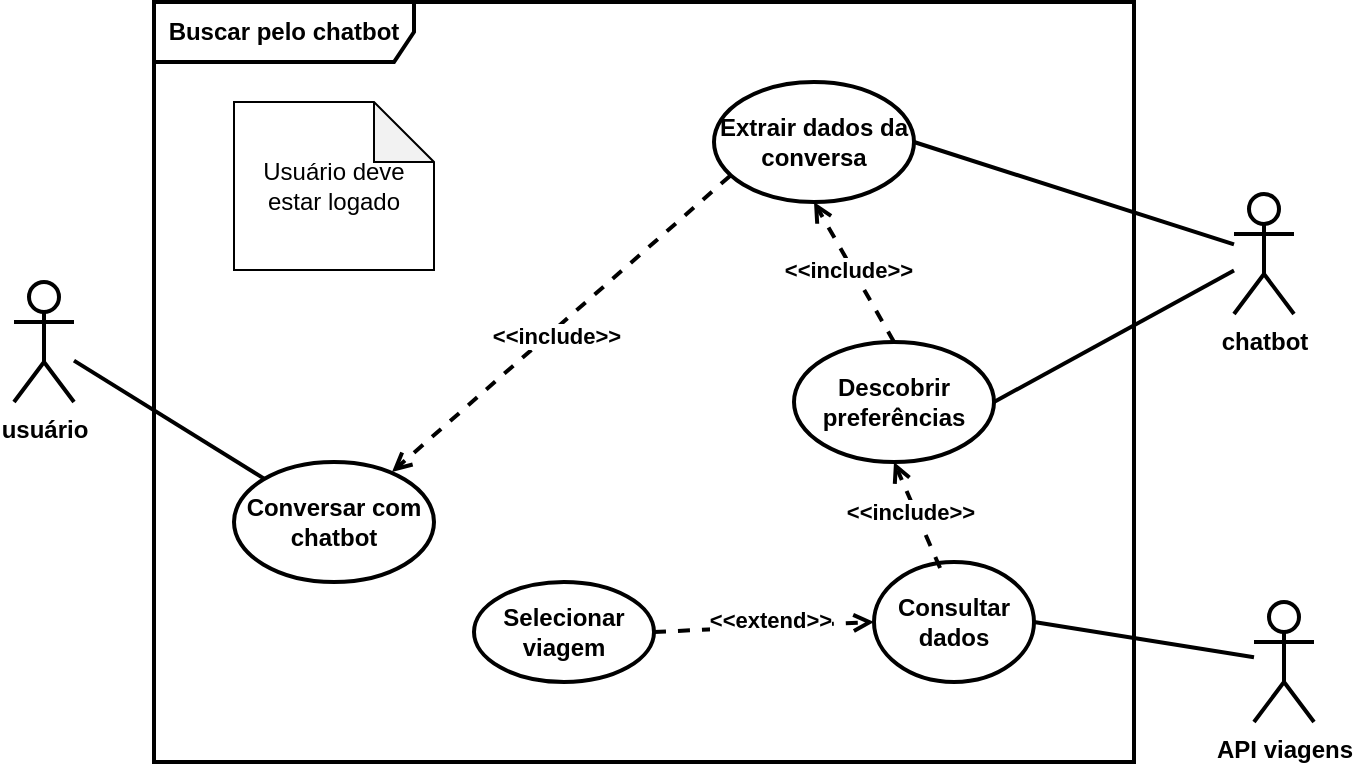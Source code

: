 <mxfile version="27.1.4">
  <diagram name="Página-1" id="RcQq__Dq9I9H1F5utuYt">
    <mxGraphModel grid="1" page="1" gridSize="10" guides="1" tooltips="1" connect="1" arrows="1" fold="1" pageScale="1" pageWidth="827" pageHeight="1169" math="0" shadow="0">
      <root>
        <mxCell id="0" />
        <mxCell id="1" parent="0" />
        <mxCell id="ve8m1qNhK9J5p1-K2056-12" style="edgeStyle=orthogonalEdgeStyle;rounded=0;orthogonalLoop=1;jettySize=auto;html=1;exitX=0.5;exitY=0.5;exitDx=0;exitDy=0;exitPerimeter=0;entryX=0;entryY=0.5;entryDx=0;entryDy=0;strokeColor=none;" edge="1" parent="1" source="ve8m1qNhK9J5p1-K2056-14" target="ve8m1qNhK9J5p1-K2056-17">
          <mxGeometry relative="1" as="geometry" />
        </mxCell>
        <mxCell id="ve8m1qNhK9J5p1-K2056-13" value="" style="endArrow=none;html=1;rounded=0;strokeWidth=2;" edge="1" parent="1" source="ve8m1qNhK9J5p1-K2056-14" target="ve8m1qNhK9J5p1-K2056-17">
          <mxGeometry width="50" height="50" relative="1" as="geometry">
            <mxPoint x="9" y="200" as="sourcePoint" />
            <mxPoint x="339" y="290" as="targetPoint" />
          </mxGeometry>
        </mxCell>
        <mxCell id="ve8m1qNhK9J5p1-K2056-14" value="usuário" style="shape=umlActor;verticalLabelPosition=bottom;verticalAlign=top;html=1;outlineConnect=0;strokeWidth=2;fontStyle=1" vertex="1" parent="1">
          <mxGeometry x="80" y="230" width="30" height="60" as="geometry" />
        </mxCell>
        <mxCell id="ve8m1qNhK9J5p1-K2056-17" value="Conversar com chatbot" style="ellipse;whiteSpace=wrap;html=1;fontStyle=1;strokeWidth=2;" vertex="1" parent="1">
          <mxGeometry x="190" y="320" width="100" height="60" as="geometry" />
        </mxCell>
        <mxCell id="ve8m1qNhK9J5p1-K2056-20" value="" style="endArrow=open;html=1;rounded=0;dashed=1;exitX=0.08;exitY=0.783;exitDx=0;exitDy=0;entryX=0.79;entryY=0.083;entryDx=0;entryDy=0;endFill=0;strokeWidth=2;fontStyle=1;exitPerimeter=0;entryPerimeter=0;" edge="1" parent="1" source="ve8m1qNhK9J5p1-K2056-22" target="ve8m1qNhK9J5p1-K2056-17">
          <mxGeometry width="50" height="50" relative="1" as="geometry">
            <mxPoint x="560" y="125.32" as="sourcePoint" />
            <mxPoint x="497.948" y="209.421" as="targetPoint" />
          </mxGeometry>
        </mxCell>
        <mxCell id="ve8m1qNhK9J5p1-K2056-21" value="&amp;lt;&amp;lt;include&amp;gt;&amp;gt;" style="edgeLabel;html=1;align=center;verticalAlign=middle;resizable=0;points=[];fontStyle=1" connectable="0" vertex="1" parent="ve8m1qNhK9J5p1-K2056-20">
          <mxGeometry x="0.054" y="3" relative="1" as="geometry">
            <mxPoint y="-1" as="offset" />
          </mxGeometry>
        </mxCell>
        <mxCell id="ve8m1qNhK9J5p1-K2056-22" value="Extrair dados da conversa" style="ellipse;whiteSpace=wrap;html=1;fontStyle=1;strokeWidth=2;" vertex="1" parent="1">
          <mxGeometry x="430" y="130" width="100" height="60" as="geometry" />
        </mxCell>
        <mxCell id="ve8m1qNhK9J5p1-K2056-23" value="Consultar dados " style="ellipse;whiteSpace=wrap;html=1;fontStyle=1;strokeWidth=2;" vertex="1" parent="1">
          <mxGeometry x="510" y="370" width="80" height="60" as="geometry" />
        </mxCell>
        <mxCell id="ve8m1qNhK9J5p1-K2056-27" value="" style="endArrow=open;html=1;rounded=0;exitX=0.413;exitY=0.05;exitDx=0;exitDy=0;dashed=1;exitPerimeter=0;entryX=0.5;entryY=1;entryDx=0;entryDy=0;endFill=0;strokeWidth=2;fontStyle=1" edge="1" parent="1" source="ve8m1qNhK9J5p1-K2056-23" target="nwQRDwmdvEvcvn_zAhGo-1">
          <mxGeometry width="50" height="50" relative="1" as="geometry">
            <mxPoint x="509.97" y="295.985" as="sourcePoint" />
            <mxPoint x="520" y="280" as="targetPoint" />
          </mxGeometry>
        </mxCell>
        <mxCell id="ve8m1qNhK9J5p1-K2056-28" value="&amp;lt;&amp;lt;include&amp;gt;&amp;gt;" style="edgeLabel;html=1;align=center;verticalAlign=middle;resizable=0;points=[];fontStyle=1" connectable="0" vertex="1" parent="ve8m1qNhK9J5p1-K2056-27">
          <mxGeometry x="0.054" y="3" relative="1" as="geometry">
            <mxPoint y="-1" as="offset" />
          </mxGeometry>
        </mxCell>
        <mxCell id="ve8m1qNhK9J5p1-K2056-29" value="chatbot" style="shape=umlActor;verticalLabelPosition=bottom;verticalAlign=top;html=1;outlineConnect=0;strokeWidth=2;fontStyle=1" vertex="1" parent="1">
          <mxGeometry x="690" y="186" width="30" height="60" as="geometry" />
        </mxCell>
        <mxCell id="ve8m1qNhK9J5p1-K2056-30" value="" style="endArrow=none;html=1;rounded=0;exitX=1;exitY=0.5;exitDx=0;exitDy=0;strokeWidth=2;" edge="1" parent="1" source="ve8m1qNhK9J5p1-K2056-22" target="ve8m1qNhK9J5p1-K2056-29">
          <mxGeometry width="50" height="50" relative="1" as="geometry">
            <mxPoint x="170" y="286" as="sourcePoint" />
            <mxPoint x="280" y="280" as="targetPoint" />
          </mxGeometry>
        </mxCell>
        <mxCell id="ve8m1qNhK9J5p1-K2056-31" value="API viagens" style="shape=umlActor;verticalLabelPosition=bottom;verticalAlign=top;html=1;outlineConnect=0;strokeWidth=2;fontStyle=1" vertex="1" parent="1">
          <mxGeometry x="700" y="390" width="30" height="60" as="geometry" />
        </mxCell>
        <mxCell id="ve8m1qNhK9J5p1-K2056-32" value="" style="endArrow=none;html=1;rounded=0;exitX=1;exitY=0.5;exitDx=0;exitDy=0;strokeWidth=2;" edge="1" parent="1" source="ve8m1qNhK9J5p1-K2056-23" target="ve8m1qNhK9J5p1-K2056-31">
          <mxGeometry width="50" height="50" relative="1" as="geometry">
            <mxPoint x="600" y="220" as="sourcePoint" />
            <mxPoint x="660" y="360" as="targetPoint" />
          </mxGeometry>
        </mxCell>
        <mxCell id="ve8m1qNhK9J5p1-K2056-33" value="Buscar pelo chatbot" style="shape=umlFrame;whiteSpace=wrap;html=1;pointerEvents=0;width=130;height=30;strokeWidth=2;fontStyle=1" vertex="1" parent="1">
          <mxGeometry x="150" y="90" width="490" height="380" as="geometry" />
        </mxCell>
        <mxCell id="nwQRDwmdvEvcvn_zAhGo-1" value="Descobrir preferências" style="ellipse;whiteSpace=wrap;html=1;fontStyle=1;strokeWidth=2;" vertex="1" parent="1">
          <mxGeometry x="470" y="260" width="100" height="60" as="geometry" />
        </mxCell>
        <mxCell id="nwQRDwmdvEvcvn_zAhGo-3" value="" style="endArrow=none;html=1;rounded=0;exitX=1;exitY=0.5;exitDx=0;exitDy=0;strokeWidth=2;" edge="1" parent="1" source="nwQRDwmdvEvcvn_zAhGo-1" target="ve8m1qNhK9J5p1-K2056-29">
          <mxGeometry width="50" height="50" relative="1" as="geometry">
            <mxPoint x="620" y="307" as="sourcePoint" />
            <mxPoint x="690" y="210" as="targetPoint" />
          </mxGeometry>
        </mxCell>
        <mxCell id="nwQRDwmdvEvcvn_zAhGo-4" value="" style="endArrow=open;html=1;rounded=0;dashed=1;exitX=0.5;exitY=0;exitDx=0;exitDy=0;entryX=0.5;entryY=1;entryDx=0;entryDy=0;endFill=0;strokeWidth=2;fontStyle=1;" edge="1" parent="1" source="nwQRDwmdvEvcvn_zAhGo-1" target="ve8m1qNhK9J5p1-K2056-22">
          <mxGeometry width="50" height="50" relative="1" as="geometry">
            <mxPoint x="590" y="274" as="sourcePoint" />
            <mxPoint x="450" y="270" as="targetPoint" />
          </mxGeometry>
        </mxCell>
        <mxCell id="nwQRDwmdvEvcvn_zAhGo-5" value="&amp;lt;&amp;lt;include&amp;gt;&amp;gt;" style="edgeLabel;html=1;align=center;verticalAlign=middle;resizable=0;points=[];fontStyle=1" connectable="0" vertex="1" parent="nwQRDwmdvEvcvn_zAhGo-4">
          <mxGeometry x="0.054" y="3" relative="1" as="geometry">
            <mxPoint y="-1" as="offset" />
          </mxGeometry>
        </mxCell>
        <mxCell id="T3oAeobZF1woUhZhB-fv-1" value="Selecionar viagem" style="ellipse;whiteSpace=wrap;html=1;fontStyle=1;strokeWidth=2;" vertex="1" parent="1">
          <mxGeometry x="310" y="380" width="90" height="50" as="geometry" />
        </mxCell>
        <mxCell id="T3oAeobZF1woUhZhB-fv-2" value="" style="endArrow=open;html=1;rounded=0;exitX=1;exitY=0.5;exitDx=0;exitDy=0;dashed=1;entryX=0;entryY=0.5;entryDx=0;entryDy=0;endFill=0;strokeWidth=2;fontStyle=1" edge="1" parent="1" source="T3oAeobZF1woUhZhB-fv-1" target="ve8m1qNhK9J5p1-K2056-23">
          <mxGeometry width="50" height="50" relative="1" as="geometry">
            <mxPoint x="470" y="422" as="sourcePoint" />
            <mxPoint x="540" y="360" as="targetPoint" />
          </mxGeometry>
        </mxCell>
        <mxCell id="T3oAeobZF1woUhZhB-fv-3" value="&amp;lt;&amp;lt;extend&amp;gt;&amp;gt;" style="edgeLabel;html=1;align=center;verticalAlign=middle;resizable=0;points=[];fontStyle=1" connectable="0" vertex="1" parent="T3oAeobZF1woUhZhB-fv-2">
          <mxGeometry x="0.054" y="3" relative="1" as="geometry">
            <mxPoint y="-1" as="offset" />
          </mxGeometry>
        </mxCell>
        <mxCell id="Echyj1sRtlPpMLk8LOGg-1" value="Usuário deve estar logado" style="shape=note;whiteSpace=wrap;html=1;backgroundOutline=1;darkOpacity=0.05;" vertex="1" parent="1">
          <mxGeometry x="190" y="140" width="100" height="84" as="geometry" />
        </mxCell>
      </root>
    </mxGraphModel>
  </diagram>
</mxfile>
